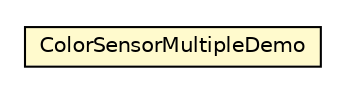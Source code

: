 #!/usr/local/bin/dot
#
# Class diagram 
# Generated by UMLGraph version R5_6 (http://www.umlgraph.org/)
#

digraph G {
	edge [fontname="Helvetica",fontsize=10,labelfontname="Helvetica",labelfontsize=10];
	node [fontname="Helvetica",fontsize=10,shape=plaintext];
	nodesep=0.25;
	ranksep=0.5;
	// examples.hardware.sensors.ev3.ColorSensorMultipleDemo
	c3604 [label=<<table title="examples.hardware.sensors.ev3.ColorSensorMultipleDemo" border="0" cellborder="1" cellspacing="0" cellpadding="2" port="p" bgcolor="lemonChiffon" href="./ColorSensorMultipleDemo.html">
		<tr><td><table border="0" cellspacing="0" cellpadding="1">
<tr><td align="center" balign="center"> ColorSensorMultipleDemo </td></tr>
		</table></td></tr>
		</table>>, URL="./ColorSensorMultipleDemo.html", fontname="Helvetica", fontcolor="black", fontsize=10.0];
}

